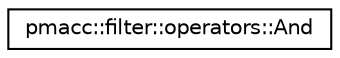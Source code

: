 digraph "Graphical Class Hierarchy"
{
 // LATEX_PDF_SIZE
  edge [fontname="Helvetica",fontsize="10",labelfontname="Helvetica",labelfontsize="10"];
  node [fontname="Helvetica",fontsize="10",shape=record];
  rankdir="LR";
  Node0 [label="pmacc::filter::operators::And",height=0.2,width=0.4,color="black", fillcolor="white", style="filled",URL="$structpmacc_1_1filter_1_1operators_1_1_and.html",tooltip="combine all arguments by AND &&"];
}
